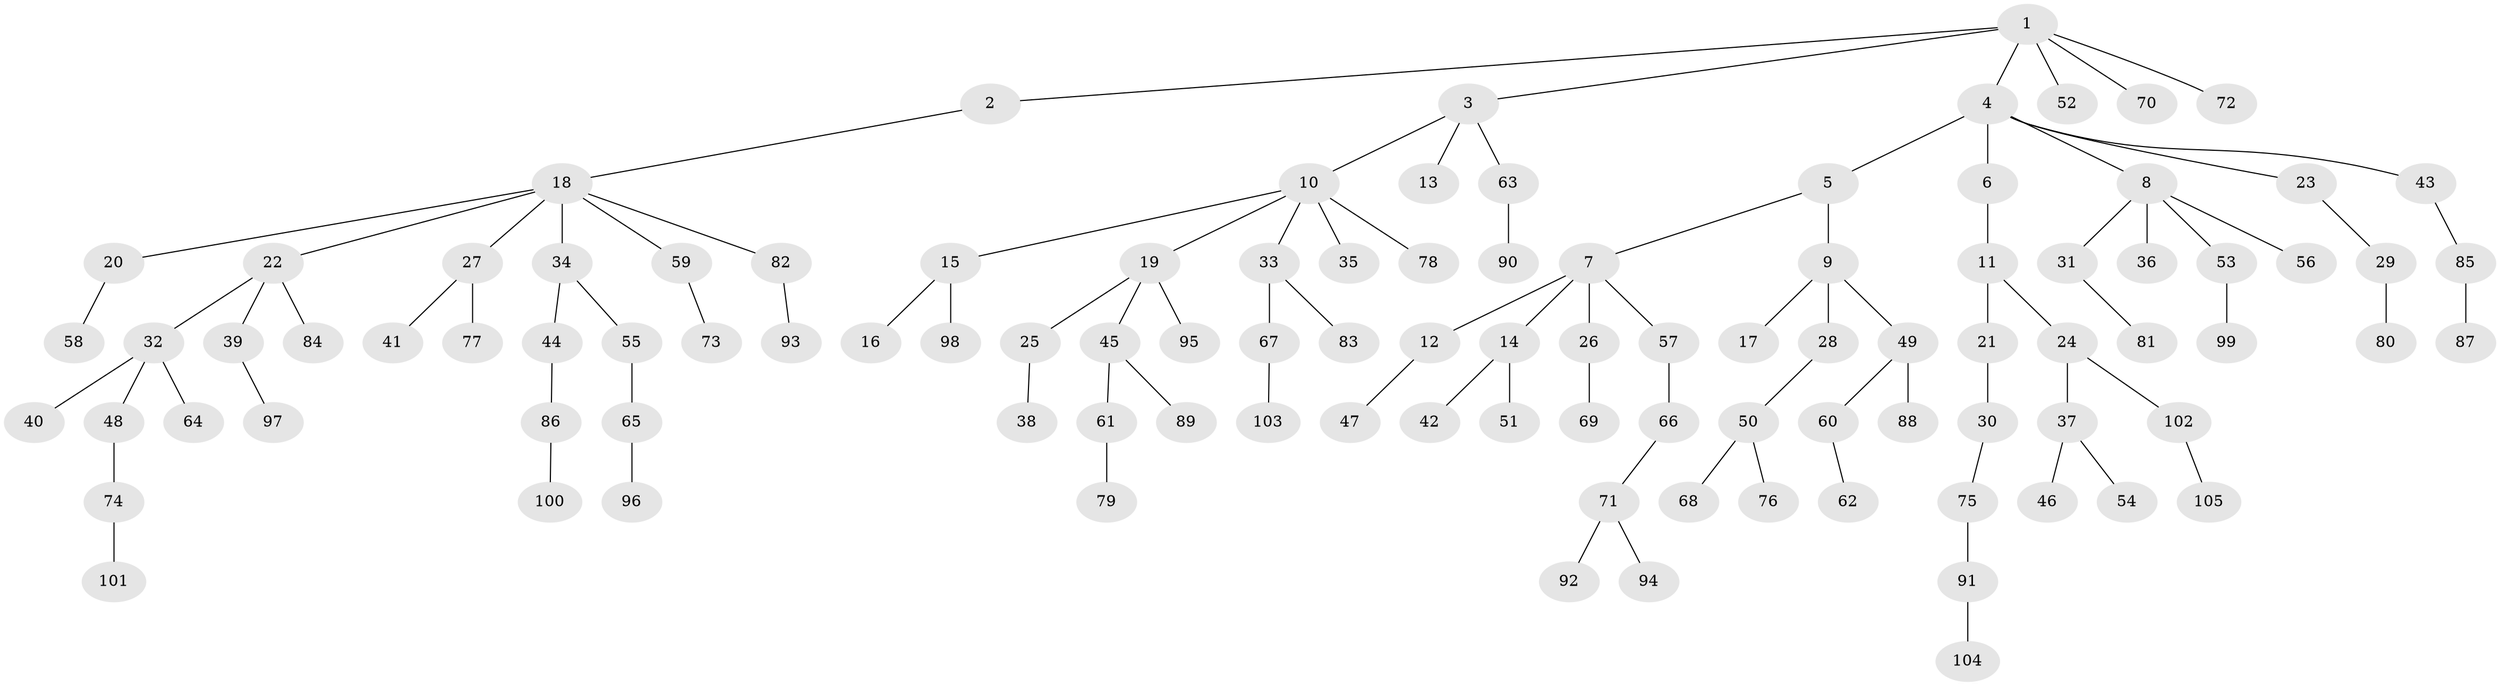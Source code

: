 // coarse degree distribution, {6: 0.0410958904109589, 4: 0.0547945205479452, 3: 0.0821917808219178, 2: 0.2465753424657534, 5: 0.0273972602739726, 1: 0.5342465753424658, 7: 0.0136986301369863}
// Generated by graph-tools (version 1.1) at 2025/19/03/04/25 18:19:17]
// undirected, 105 vertices, 104 edges
graph export_dot {
graph [start="1"]
  node [color=gray90,style=filled];
  1;
  2;
  3;
  4;
  5;
  6;
  7;
  8;
  9;
  10;
  11;
  12;
  13;
  14;
  15;
  16;
  17;
  18;
  19;
  20;
  21;
  22;
  23;
  24;
  25;
  26;
  27;
  28;
  29;
  30;
  31;
  32;
  33;
  34;
  35;
  36;
  37;
  38;
  39;
  40;
  41;
  42;
  43;
  44;
  45;
  46;
  47;
  48;
  49;
  50;
  51;
  52;
  53;
  54;
  55;
  56;
  57;
  58;
  59;
  60;
  61;
  62;
  63;
  64;
  65;
  66;
  67;
  68;
  69;
  70;
  71;
  72;
  73;
  74;
  75;
  76;
  77;
  78;
  79;
  80;
  81;
  82;
  83;
  84;
  85;
  86;
  87;
  88;
  89;
  90;
  91;
  92;
  93;
  94;
  95;
  96;
  97;
  98;
  99;
  100;
  101;
  102;
  103;
  104;
  105;
  1 -- 2;
  1 -- 3;
  1 -- 4;
  1 -- 52;
  1 -- 70;
  1 -- 72;
  2 -- 18;
  3 -- 10;
  3 -- 13;
  3 -- 63;
  4 -- 5;
  4 -- 6;
  4 -- 8;
  4 -- 23;
  4 -- 43;
  5 -- 7;
  5 -- 9;
  6 -- 11;
  7 -- 12;
  7 -- 14;
  7 -- 26;
  7 -- 57;
  8 -- 31;
  8 -- 36;
  8 -- 53;
  8 -- 56;
  9 -- 17;
  9 -- 28;
  9 -- 49;
  10 -- 15;
  10 -- 19;
  10 -- 33;
  10 -- 35;
  10 -- 78;
  11 -- 21;
  11 -- 24;
  12 -- 47;
  14 -- 42;
  14 -- 51;
  15 -- 16;
  15 -- 98;
  18 -- 20;
  18 -- 22;
  18 -- 27;
  18 -- 34;
  18 -- 59;
  18 -- 82;
  19 -- 25;
  19 -- 45;
  19 -- 95;
  20 -- 58;
  21 -- 30;
  22 -- 32;
  22 -- 39;
  22 -- 84;
  23 -- 29;
  24 -- 37;
  24 -- 102;
  25 -- 38;
  26 -- 69;
  27 -- 41;
  27 -- 77;
  28 -- 50;
  29 -- 80;
  30 -- 75;
  31 -- 81;
  32 -- 40;
  32 -- 48;
  32 -- 64;
  33 -- 67;
  33 -- 83;
  34 -- 44;
  34 -- 55;
  37 -- 46;
  37 -- 54;
  39 -- 97;
  43 -- 85;
  44 -- 86;
  45 -- 61;
  45 -- 89;
  48 -- 74;
  49 -- 60;
  49 -- 88;
  50 -- 68;
  50 -- 76;
  53 -- 99;
  55 -- 65;
  57 -- 66;
  59 -- 73;
  60 -- 62;
  61 -- 79;
  63 -- 90;
  65 -- 96;
  66 -- 71;
  67 -- 103;
  71 -- 92;
  71 -- 94;
  74 -- 101;
  75 -- 91;
  82 -- 93;
  85 -- 87;
  86 -- 100;
  91 -- 104;
  102 -- 105;
}
